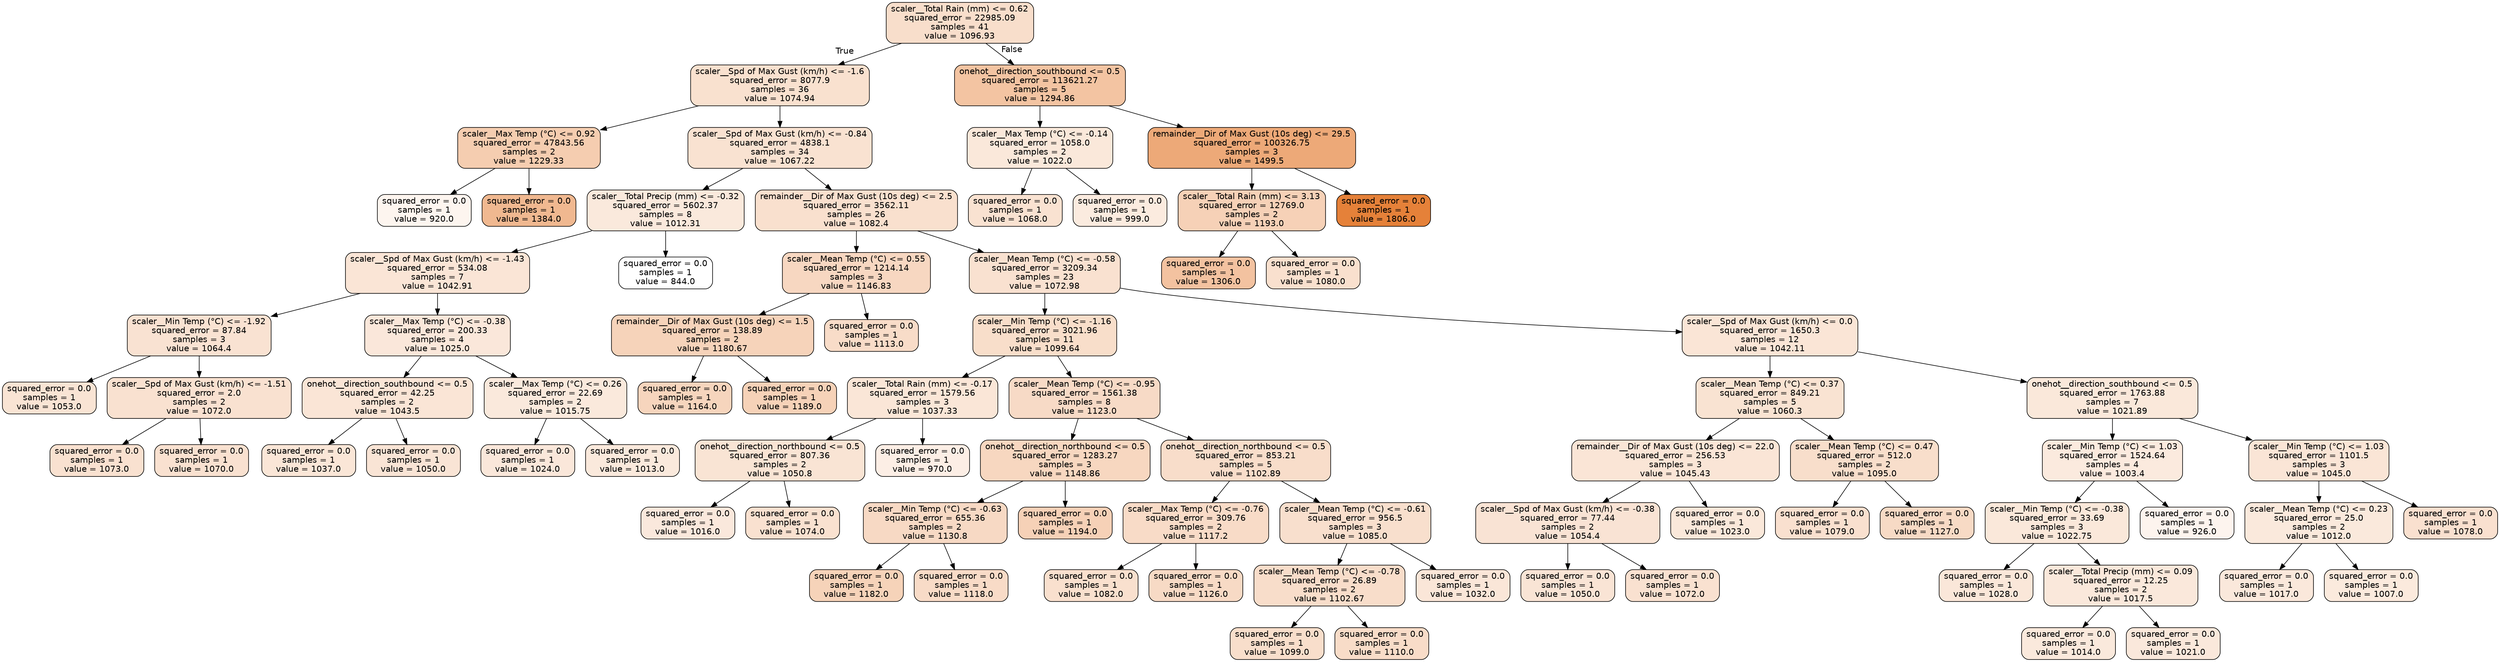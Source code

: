 digraph Tree {
node [shape=box, style="filled, rounded", color="black", fontname="helvetica"] ;
edge [fontname="helvetica"] ;
0 [label="scaler__Total Rain (mm) <= 0.62\nsquared_error = 22985.09\nsamples = 41\nvalue = 1096.93", fillcolor="#f8decb"] ;
1 [label="scaler__Spd of Max Gust (km/h) <= -1.6\nsquared_error = 8077.9\nsamples = 36\nvalue = 1074.94", fillcolor="#f9e1cf"] ;
0 -> 1 [labeldistance=2.5, labelangle=45, headlabel="True"] ;
2 [label="scaler__Max Temp (°C) <= 0.92\nsquared_error = 47843.56\nsamples = 2\nvalue = 1229.33", fillcolor="#f5cdb0"] ;
1 -> 2 ;
3 [label="squared_error = 0.0\nsamples = 1\nvalue = 920.0", fillcolor="#fdf5ef"] ;
2 -> 3 ;
4 [label="squared_error = 0.0\nsamples = 1\nvalue = 1384.0", fillcolor="#f0b890"] ;
2 -> 4 ;
5 [label="scaler__Spd of Max Gust (km/h) <= -0.84\nsquared_error = 4838.1\nsamples = 34\nvalue = 1067.22", fillcolor="#f9e2d1"] ;
1 -> 5 ;
6 [label="scaler__Total Precip (mm) <= -0.32\nsquared_error = 5602.37\nsamples = 8\nvalue = 1012.31", fillcolor="#fae9dc"] ;
5 -> 6 ;
7 [label="scaler__Spd of Max Gust (km/h) <= -1.43\nsquared_error = 534.08\nsamples = 7\nvalue = 1042.91", fillcolor="#fae5d6"] ;
6 -> 7 ;
8 [label="scaler__Min Temp (°C) <= -1.92\nsquared_error = 87.84\nsamples = 3\nvalue = 1064.4", fillcolor="#f9e2d2"] ;
7 -> 8 ;
9 [label="squared_error = 0.0\nsamples = 1\nvalue = 1053.0", fillcolor="#f9e4d4"] ;
8 -> 9 ;
10 [label="scaler__Spd of Max Gust (km/h) <= -1.51\nsquared_error = 2.0\nsamples = 2\nvalue = 1072.0", fillcolor="#f9e1d0"] ;
8 -> 10 ;
11 [label="squared_error = 0.0\nsamples = 1\nvalue = 1073.0", fillcolor="#f9e1d0"] ;
10 -> 11 ;
12 [label="squared_error = 0.0\nsamples = 1\nvalue = 1070.0", fillcolor="#f9e1d0"] ;
10 -> 12 ;
13 [label="scaler__Max Temp (°C) <= -0.38\nsquared_error = 200.33\nsamples = 4\nvalue = 1025.0", fillcolor="#fae7da"] ;
7 -> 13 ;
14 [label="onehot__direction_southbound <= 0.5\nsquared_error = 42.25\nsamples = 2\nvalue = 1043.5", fillcolor="#fae5d6"] ;
13 -> 14 ;
15 [label="squared_error = 0.0\nsamples = 1\nvalue = 1037.0", fillcolor="#fae6d7"] ;
14 -> 15 ;
16 [label="squared_error = 0.0\nsamples = 1\nvalue = 1050.0", fillcolor="#f9e4d5"] ;
14 -> 16 ;
17 [label="scaler__Max Temp (°C) <= 0.26\nsquared_error = 22.69\nsamples = 2\nvalue = 1015.75", fillcolor="#fae9dc"] ;
13 -> 17 ;
18 [label="squared_error = 0.0\nsamples = 1\nvalue = 1024.0", fillcolor="#fae7da"] ;
17 -> 18 ;
19 [label="squared_error = 0.0\nsamples = 1\nvalue = 1013.0", fillcolor="#fae9dc"] ;
17 -> 19 ;
20 [label="squared_error = 0.0\nsamples = 1\nvalue = 844.0", fillcolor="#ffffff"] ;
6 -> 20 ;
21 [label="remainder__Dir of Max Gust (10s deg) <= 2.5\nsquared_error = 3562.11\nsamples = 26\nvalue = 1082.4", fillcolor="#f9e0ce"] ;
5 -> 21 ;
22 [label="scaler__Mean Temp (°C) <= 0.55\nsquared_error = 1214.14\nsamples = 3\nvalue = 1146.83", fillcolor="#f7d7c1"] ;
21 -> 22 ;
23 [label="remainder__Dir of Max Gust (10s deg) <= 1.5\nsquared_error = 138.89\nsamples = 2\nvalue = 1180.67", fillcolor="#f6d3ba"] ;
22 -> 23 ;
24 [label="squared_error = 0.0\nsamples = 1\nvalue = 1164.0", fillcolor="#f6d5bd"] ;
23 -> 24 ;
25 [label="squared_error = 0.0\nsamples = 1\nvalue = 1189.0", fillcolor="#f6d2b8"] ;
23 -> 25 ;
26 [label="squared_error = 0.0\nsamples = 1\nvalue = 1113.0", fillcolor="#f8dcc8"] ;
22 -> 26 ;
27 [label="scaler__Mean Temp (°C) <= -0.58\nsquared_error = 3209.34\nsamples = 23\nvalue = 1072.98", fillcolor="#f9e1d0"] ;
21 -> 27 ;
28 [label="scaler__Min Temp (°C) <= -1.16\nsquared_error = 3021.96\nsamples = 11\nvalue = 1099.64", fillcolor="#f8deca"] ;
27 -> 28 ;
29 [label="scaler__Total Rain (mm) <= -0.17\nsquared_error = 1579.56\nsamples = 3\nvalue = 1037.33", fillcolor="#fae6d7"] ;
28 -> 29 ;
30 [label="onehot__direction_northbound <= 0.5\nsquared_error = 807.36\nsamples = 2\nvalue = 1050.8", fillcolor="#f9e4d4"] ;
29 -> 30 ;
31 [label="squared_error = 0.0\nsamples = 1\nvalue = 1016.0", fillcolor="#fae8dc"] ;
30 -> 31 ;
32 [label="squared_error = 0.0\nsamples = 1\nvalue = 1074.0", fillcolor="#f9e1d0"] ;
30 -> 32 ;
33 [label="squared_error = 0.0\nsamples = 1\nvalue = 970.0", fillcolor="#fceee5"] ;
29 -> 33 ;
34 [label="scaler__Mean Temp (°C) <= -0.95\nsquared_error = 1561.38\nsamples = 8\nvalue = 1123.0", fillcolor="#f7dac6"] ;
28 -> 34 ;
35 [label="onehot__direction_northbound <= 0.5\nsquared_error = 1283.27\nsamples = 3\nvalue = 1148.86", fillcolor="#f7d7c0"] ;
34 -> 35 ;
36 [label="scaler__Min Temp (°C) <= -0.63\nsquared_error = 655.36\nsamples = 2\nvalue = 1130.8", fillcolor="#f7d9c4"] ;
35 -> 36 ;
37 [label="squared_error = 0.0\nsamples = 1\nvalue = 1182.0", fillcolor="#f6d3b9"] ;
36 -> 37 ;
38 [label="squared_error = 0.0\nsamples = 1\nvalue = 1118.0", fillcolor="#f8dbc7"] ;
36 -> 38 ;
39 [label="squared_error = 0.0\nsamples = 1\nvalue = 1194.0", fillcolor="#f6d1b7"] ;
35 -> 39 ;
40 [label="onehot__direction_northbound <= 0.5\nsquared_error = 853.21\nsamples = 5\nvalue = 1102.89", fillcolor="#f8ddca"] ;
34 -> 40 ;
41 [label="scaler__Max Temp (°C) <= -0.76\nsquared_error = 309.76\nsamples = 2\nvalue = 1117.2", fillcolor="#f8dbc7"] ;
40 -> 41 ;
42 [label="squared_error = 0.0\nsamples = 1\nvalue = 1082.0", fillcolor="#f9e0ce"] ;
41 -> 42 ;
43 [label="squared_error = 0.0\nsamples = 1\nvalue = 1126.0", fillcolor="#f7dac5"] ;
41 -> 43 ;
44 [label="scaler__Mean Temp (°C) <= -0.61\nsquared_error = 956.5\nsamples = 3\nvalue = 1085.0", fillcolor="#f8dfcd"] ;
40 -> 44 ;
45 [label="scaler__Mean Temp (°C) <= -0.78\nsquared_error = 26.89\nsamples = 2\nvalue = 1102.67", fillcolor="#f8ddca"] ;
44 -> 45 ;
46 [label="squared_error = 0.0\nsamples = 1\nvalue = 1099.0", fillcolor="#f8decb"] ;
45 -> 46 ;
47 [label="squared_error = 0.0\nsamples = 1\nvalue = 1110.0", fillcolor="#f8dcc8"] ;
45 -> 47 ;
48 [label="squared_error = 0.0\nsamples = 1\nvalue = 1032.0", fillcolor="#fae6d8"] ;
44 -> 48 ;
49 [label="scaler__Spd of Max Gust (km/h) <= 0.0\nsquared_error = 1650.3\nsamples = 12\nvalue = 1042.11", fillcolor="#fae5d6"] ;
27 -> 49 ;
50 [label="scaler__Mean Temp (°C) <= 0.37\nsquared_error = 849.21\nsamples = 5\nvalue = 1060.3", fillcolor="#f9e3d2"] ;
49 -> 50 ;
51 [label="remainder__Dir of Max Gust (10s deg) <= 22.0\nsquared_error = 256.53\nsamples = 3\nvalue = 1045.43", fillcolor="#fae5d6"] ;
50 -> 51 ;
52 [label="scaler__Spd of Max Gust (km/h) <= -0.38\nsquared_error = 77.44\nsamples = 2\nvalue = 1054.4", fillcolor="#f9e3d4"] ;
51 -> 52 ;
53 [label="squared_error = 0.0\nsamples = 1\nvalue = 1050.0", fillcolor="#f9e4d5"] ;
52 -> 53 ;
54 [label="squared_error = 0.0\nsamples = 1\nvalue = 1072.0", fillcolor="#f9e1d0"] ;
52 -> 54 ;
55 [label="squared_error = 0.0\nsamples = 1\nvalue = 1023.0", fillcolor="#fae8da"] ;
51 -> 55 ;
56 [label="scaler__Mean Temp (°C) <= 0.47\nsquared_error = 512.0\nsamples = 2\nvalue = 1095.0", fillcolor="#f8decb"] ;
50 -> 56 ;
57 [label="squared_error = 0.0\nsamples = 1\nvalue = 1079.0", fillcolor="#f9e0cf"] ;
56 -> 57 ;
58 [label="squared_error = 0.0\nsamples = 1\nvalue = 1127.0", fillcolor="#f7dac5"] ;
56 -> 58 ;
59 [label="onehot__direction_southbound <= 0.5\nsquared_error = 1763.88\nsamples = 7\nvalue = 1021.89", fillcolor="#fae8da"] ;
49 -> 59 ;
60 [label="scaler__Min Temp (°C) <= 1.03\nsquared_error = 1524.64\nsamples = 4\nvalue = 1003.4", fillcolor="#fbeade"] ;
59 -> 60 ;
61 [label="scaler__Min Temp (°C) <= -0.38\nsquared_error = 33.69\nsamples = 3\nvalue = 1022.75", fillcolor="#fae8da"] ;
60 -> 61 ;
62 [label="squared_error = 0.0\nsamples = 1\nvalue = 1028.0", fillcolor="#fae7d9"] ;
61 -> 62 ;
63 [label="scaler__Total Precip (mm) <= 0.09\nsquared_error = 12.25\nsamples = 2\nvalue = 1017.5", fillcolor="#fae8db"] ;
61 -> 63 ;
64 [label="squared_error = 0.0\nsamples = 1\nvalue = 1014.0", fillcolor="#fae9dc"] ;
63 -> 64 ;
65 [label="squared_error = 0.0\nsamples = 1\nvalue = 1021.0", fillcolor="#fae8db"] ;
63 -> 65 ;
66 [label="squared_error = 0.0\nsamples = 1\nvalue = 926.0", fillcolor="#fdf4ee"] ;
60 -> 66 ;
67 [label="scaler__Min Temp (°C) <= 1.03\nsquared_error = 1101.5\nsamples = 3\nvalue = 1045.0", fillcolor="#fae5d6"] ;
59 -> 67 ;
68 [label="scaler__Mean Temp (°C) <= 0.23\nsquared_error = 25.0\nsamples = 2\nvalue = 1012.0", fillcolor="#fae9dc"] ;
67 -> 68 ;
69 [label="squared_error = 0.0\nsamples = 1\nvalue = 1017.0", fillcolor="#fae8db"] ;
68 -> 69 ;
70 [label="squared_error = 0.0\nsamples = 1\nvalue = 1007.0", fillcolor="#fbeadd"] ;
68 -> 70 ;
71 [label="squared_error = 0.0\nsamples = 1\nvalue = 1078.0", fillcolor="#f9e0cf"] ;
67 -> 71 ;
72 [label="onehot__direction_southbound <= 0.5\nsquared_error = 113621.27\nsamples = 5\nvalue = 1294.86", fillcolor="#f3c4a2"] ;
0 -> 72 [labeldistance=2.5, labelangle=-45, headlabel="False"] ;
73 [label="scaler__Max Temp (°C) <= -0.14\nsquared_error = 1058.0\nsamples = 2\nvalue = 1022.0", fillcolor="#fae8da"] ;
72 -> 73 ;
74 [label="squared_error = 0.0\nsamples = 1\nvalue = 1068.0", fillcolor="#f9e2d1"] ;
73 -> 74 ;
75 [label="squared_error = 0.0\nsamples = 1\nvalue = 999.0", fillcolor="#fbebdf"] ;
73 -> 75 ;
76 [label="remainder__Dir of Max Gust (10s deg) <= 29.5\nsquared_error = 100326.75\nsamples = 3\nvalue = 1499.5", fillcolor="#eda978"] ;
72 -> 76 ;
77 [label="scaler__Total Rain (mm) <= 3.13\nsquared_error = 12769.0\nsamples = 2\nvalue = 1193.0", fillcolor="#f6d1b7"] ;
76 -> 77 ;
78 [label="squared_error = 0.0\nsamples = 1\nvalue = 1306.0", fillcolor="#f3c2a0"] ;
77 -> 78 ;
79 [label="squared_error = 0.0\nsamples = 1\nvalue = 1080.0", fillcolor="#f9e0ce"] ;
77 -> 79 ;
80 [label="squared_error = 0.0\nsamples = 1\nvalue = 1806.0", fillcolor="#e58139"] ;
76 -> 80 ;
}